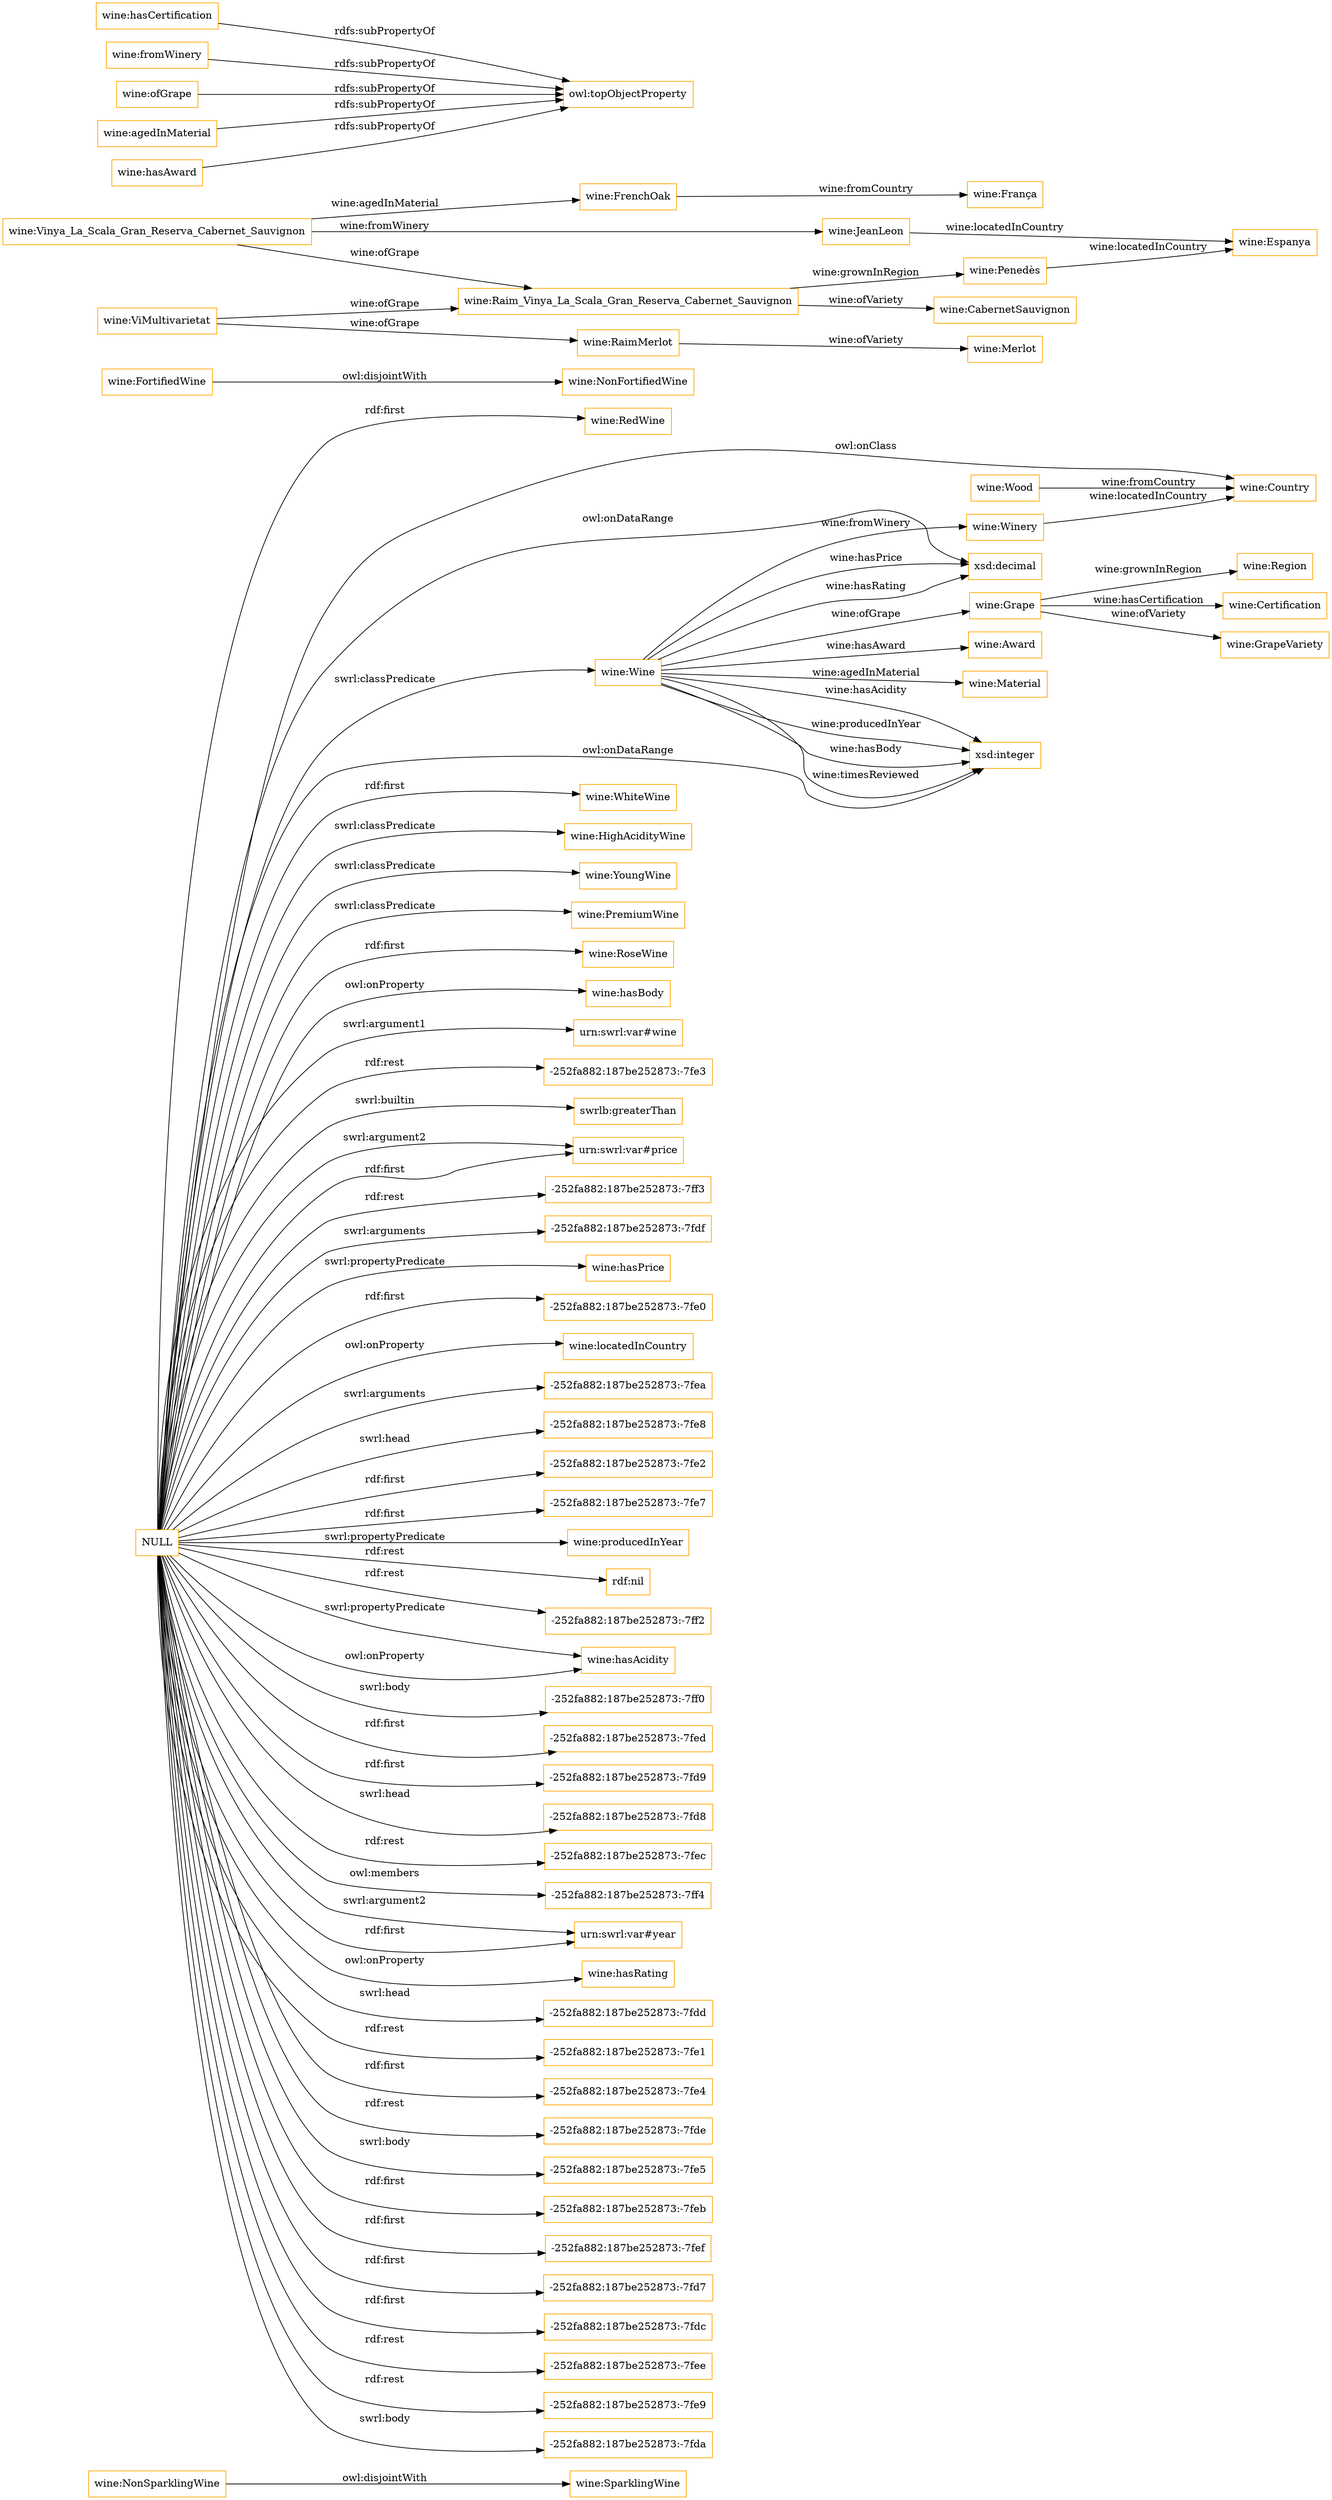 digraph ar2dtool_diagram { 
rankdir=LR;
size="1501"
node [shape = rectangle, color="orange"]; "wine:SparklingWine" "wine:RedWine" "wine:Country" "wine:Grape" "wine:Region" "wine:NonFortifiedWine" "wine:Award" "wine:Winery" "wine:FortifiedWine" "wine:Material" "wine:Wood" "wine:Certification" "wine:WhiteWine" "wine:Wine" "wine:HighAcidityWine" "wine:YoungWine" "wine:GrapeVariety" "wine:NonSparklingWine" "wine:PremiumWine" "wine:RoseWine" ; /*classes style*/
	"NULL" -> "wine:hasBody" [ label = "owl:onProperty" ];
	"NULL" -> "urn:swrl:var#wine" [ label = "swrl:argument1" ];
	"NULL" -> "-252fa882:187be252873:-7fe3" [ label = "rdf:rest" ];
	"NULL" -> "wine:HighAcidityWine" [ label = "swrl:classPredicate" ];
	"NULL" -> "swrlb:greaterThan" [ label = "swrl:builtin" ];
	"NULL" -> "urn:swrl:var#price" [ label = "rdf:first" ];
	"NULL" -> "-252fa882:187be252873:-7ff3" [ label = "rdf:rest" ];
	"NULL" -> "-252fa882:187be252873:-7fdf" [ label = "swrl:arguments" ];
	"NULL" -> "wine:hasPrice" [ label = "swrl:propertyPredicate" ];
	"NULL" -> "xsd:integer" [ label = "owl:onDataRange" ];
	"NULL" -> "-252fa882:187be252873:-7fe0" [ label = "rdf:first" ];
	"NULL" -> "wine:locatedInCountry" [ label = "owl:onProperty" ];
	"NULL" -> "-252fa882:187be252873:-7fea" [ label = "swrl:arguments" ];
	"NULL" -> "wine:Wine" [ label = "swrl:classPredicate" ];
	"NULL" -> "-252fa882:187be252873:-7fe8" [ label = "swrl:head" ];
	"NULL" -> "wine:WhiteWine" [ label = "rdf:first" ];
	"NULL" -> "-252fa882:187be252873:-7fe2" [ label = "rdf:first" ];
	"NULL" -> "-252fa882:187be252873:-7fe7" [ label = "rdf:first" ];
	"NULL" -> "wine:PremiumWine" [ label = "swrl:classPredicate" ];
	"NULL" -> "wine:producedInYear" [ label = "swrl:propertyPredicate" ];
	"NULL" -> "rdf:nil" [ label = "rdf:rest" ];
	"NULL" -> "-252fa882:187be252873:-7ff2" [ label = "rdf:rest" ];
	"NULL" -> "wine:hasAcidity" [ label = "owl:onProperty" ];
	"NULL" -> "wine:Country" [ label = "owl:onClass" ];
	"NULL" -> "-252fa882:187be252873:-7ff0" [ label = "swrl:body" ];
	"NULL" -> "-252fa882:187be252873:-7fed" [ label = "rdf:first" ];
	"NULL" -> "wine:YoungWine" [ label = "swrl:classPredicate" ];
	"NULL" -> "-252fa882:187be252873:-7fd9" [ label = "rdf:first" ];
	"NULL" -> "-252fa882:187be252873:-7fd8" [ label = "swrl:head" ];
	"NULL" -> "-252fa882:187be252873:-7fec" [ label = "rdf:rest" ];
	"NULL" -> "-252fa882:187be252873:-7ff4" [ label = "owl:members" ];
	"NULL" -> "urn:swrl:var#year" [ label = "rdf:first" ];
	"NULL" -> "wine:hasRating" [ label = "owl:onProperty" ];
	"NULL" -> "wine:RoseWine" [ label = "rdf:first" ];
	"NULL" -> "urn:swrl:var#year" [ label = "swrl:argument2" ];
	"NULL" -> "-252fa882:187be252873:-7fdd" [ label = "swrl:head" ];
	"NULL" -> "-252fa882:187be252873:-7fe1" [ label = "rdf:rest" ];
	"NULL" -> "wine:RedWine" [ label = "rdf:first" ];
	"NULL" -> "-252fa882:187be252873:-7fe4" [ label = "rdf:first" ];
	"NULL" -> "urn:swrl:var#price" [ label = "swrl:argument2" ];
	"NULL" -> "-252fa882:187be252873:-7fde" [ label = "rdf:rest" ];
	"NULL" -> "-252fa882:187be252873:-7fe5" [ label = "swrl:body" ];
	"NULL" -> "-252fa882:187be252873:-7feb" [ label = "rdf:first" ];
	"NULL" -> "xsd:decimal" [ label = "owl:onDataRange" ];
	"NULL" -> "-252fa882:187be252873:-7fef" [ label = "rdf:first" ];
	"NULL" -> "-252fa882:187be252873:-7fd7" [ label = "rdf:first" ];
	"NULL" -> "-252fa882:187be252873:-7fdc" [ label = "rdf:first" ];
	"NULL" -> "wine:hasAcidity" [ label = "swrl:propertyPredicate" ];
	"NULL" -> "-252fa882:187be252873:-7fee" [ label = "rdf:rest" ];
	"NULL" -> "-252fa882:187be252873:-7fe9" [ label = "rdf:rest" ];
	"NULL" -> "-252fa882:187be252873:-7fda" [ label = "swrl:body" ];
	"wine:Raim_Vinya_La_Scala_Gran_Reserva_Cabernet_Sauvignon" -> "wine:CabernetSauvignon" [ label = "wine:ofVariety" ];
	"wine:Raim_Vinya_La_Scala_Gran_Reserva_Cabernet_Sauvignon" -> "wine:Penedès" [ label = "wine:grownInRegion" ];
	"wine:hasCertification" -> "owl:topObjectProperty" [ label = "rdfs:subPropertyOf" ];
	"wine:Vinya_La_Scala_Gran_Reserva_Cabernet_Sauvignon" -> "wine:FrenchOak" [ label = "wine:agedInMaterial" ];
	"wine:Vinya_La_Scala_Gran_Reserva_Cabernet_Sauvignon" -> "wine:JeanLeon" [ label = "wine:fromWinery" ];
	"wine:Vinya_La_Scala_Gran_Reserva_Cabernet_Sauvignon" -> "wine:Raim_Vinya_La_Scala_Gran_Reserva_Cabernet_Sauvignon" [ label = "wine:ofGrape" ];
	"wine:Penedès" -> "wine:Espanya" [ label = "wine:locatedInCountry" ];
	"wine:ViMultivarietat" -> "wine:Raim_Vinya_La_Scala_Gran_Reserva_Cabernet_Sauvignon" [ label = "wine:ofGrape" ];
	"wine:ViMultivarietat" -> "wine:RaimMerlot" [ label = "wine:ofGrape" ];
	"wine:fromWinery" -> "owl:topObjectProperty" [ label = "rdfs:subPropertyOf" ];
	"wine:FrenchOak" -> "wine:França" [ label = "wine:fromCountry" ];
	"wine:ofGrape" -> "owl:topObjectProperty" [ label = "rdfs:subPropertyOf" ];
	"wine:agedInMaterial" -> "owl:topObjectProperty" [ label = "rdfs:subPropertyOf" ];
	"wine:FortifiedWine" -> "wine:NonFortifiedWine" [ label = "owl:disjointWith" ];
	"wine:RaimMerlot" -> "wine:Merlot" [ label = "wine:ofVariety" ];
	"wine:JeanLeon" -> "wine:Espanya" [ label = "wine:locatedInCountry" ];
	"wine:hasAward" -> "owl:topObjectProperty" [ label = "rdfs:subPropertyOf" ];
	"wine:NonSparklingWine" -> "wine:SparklingWine" [ label = "owl:disjointWith" ];
	"wine:Grape" -> "wine:GrapeVariety" [ label = "wine:ofVariety" ];
	"wine:Wine" -> "xsd:decimal" [ label = "wine:hasPrice" ];
	"wine:Wine" -> "wine:Award" [ label = "wine:hasAward" ];
	"wine:Wine" -> "xsd:integer" [ label = "wine:hasBody" ];
	"wine:Wine" -> "xsd:integer" [ label = "wine:timesReviewed" ];
	"wine:Wine" -> "wine:Material" [ label = "wine:agedInMaterial" ];
	"wine:Wine" -> "xsd:integer" [ label = "wine:hasAcidity" ];
	"wine:Wood" -> "wine:Country" [ label = "wine:fromCountry" ];
	"wine:Wine" -> "xsd:integer" [ label = "wine:producedInYear" ];
	"wine:Winery" -> "wine:Country" [ label = "wine:locatedInCountry" ];
	"wine:Grape" -> "wine:Region" [ label = "wine:grownInRegion" ];
	"wine:Wine" -> "wine:Grape" [ label = "wine:ofGrape" ];
	"wine:Wine" -> "xsd:decimal" [ label = "wine:hasRating" ];
	"wine:Wine" -> "wine:Winery" [ label = "wine:fromWinery" ];
	"wine:Grape" -> "wine:Certification" [ label = "wine:hasCertification" ];

}
